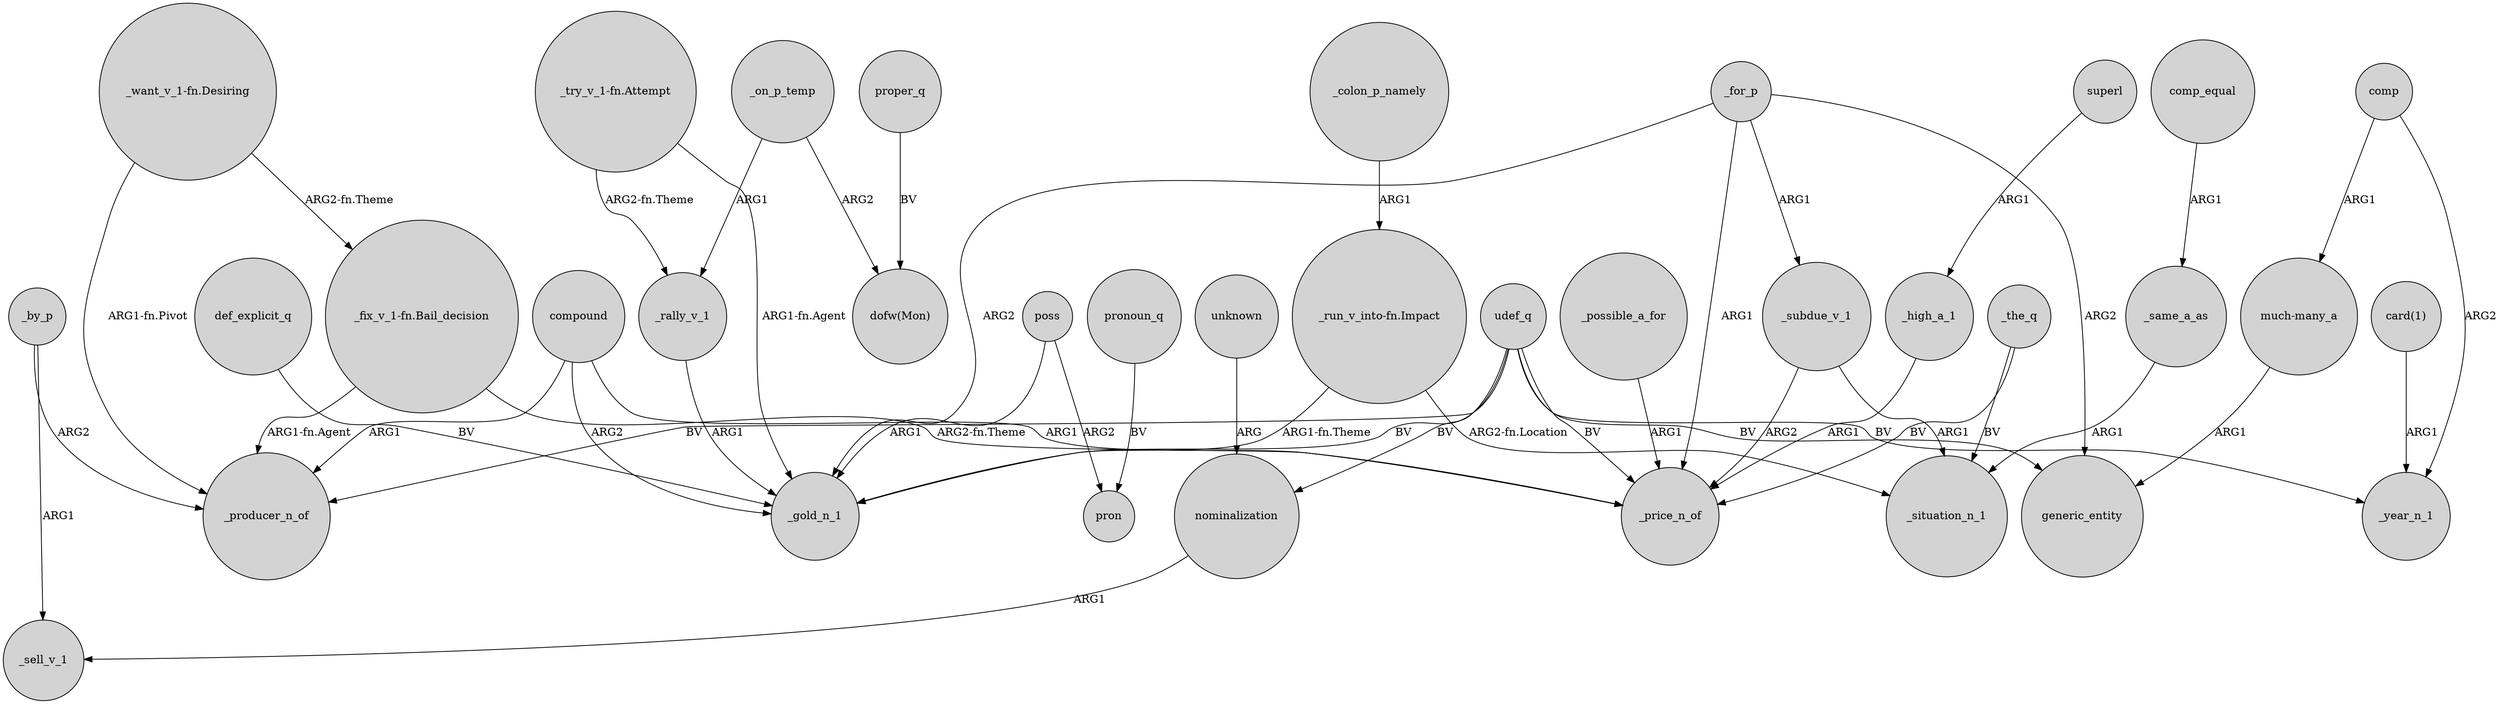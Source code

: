 digraph {
	node [shape=circle style=filled]
	"_try_v_1-fn.Attempt" -> _rally_v_1 [label="ARG2-fn.Theme"]
	nominalization -> _sell_v_1 [label=ARG1]
	_subdue_v_1 -> _situation_n_1 [label=ARG1]
	"_try_v_1-fn.Attempt" -> _gold_n_1 [label="ARG1-fn.Agent"]
	compound -> _producer_n_of [label=ARG1]
	unknown -> nominalization [label=ARG]
	udef_q -> _price_n_of [label=BV]
	udef_q -> generic_entity [label=BV]
	poss -> pron [label=ARG2]
	"much-many_a" -> generic_entity [label=ARG1]
	superl -> _high_a_1 [label=ARG1]
	"_run_v_into-fn.Impact" -> _situation_n_1 [label="ARG2-fn.Location"]
	_for_p -> _subdue_v_1 [label=ARG1]
	_rally_v_1 -> _gold_n_1 [label=ARG1]
	_for_p -> generic_entity [label=ARG2]
	"_want_v_1-fn.Desiring" -> _producer_n_of [label="ARG1-fn.Pivot"]
	"_fix_v_1-fn.Bail_decision" -> _producer_n_of [label="ARG1-fn.Agent"]
	_subdue_v_1 -> _price_n_of [label=ARG2]
	_the_q -> _situation_n_1 [label=BV]
	compound -> _gold_n_1 [label=ARG2]
	"_fix_v_1-fn.Bail_decision" -> _price_n_of [label="ARG2-fn.Theme"]
	_the_q -> _price_n_of [label=BV]
	_by_p -> _producer_n_of [label=ARG2]
	_for_p -> _price_n_of [label=ARG1]
	udef_q -> _producer_n_of [label=BV]
	_possible_a_for -> _price_n_of [label=ARG1]
	"_want_v_1-fn.Desiring" -> "_fix_v_1-fn.Bail_decision" [label="ARG2-fn.Theme"]
	_colon_p_namely -> "_run_v_into-fn.Impact" [label=ARG1]
	_same_a_as -> _situation_n_1 [label=ARG1]
	pronoun_q -> pron [label=BV]
	_high_a_1 -> _price_n_of [label=ARG1]
	comp_equal -> _same_a_as [label=ARG1]
	comp -> "much-many_a" [label=ARG1]
	_for_p -> _gold_n_1 [label=ARG2]
	udef_q -> _gold_n_1 [label=BV]
	proper_q -> "dofw(Mon)" [label=BV]
	poss -> _gold_n_1 [label=ARG1]
	udef_q -> nominalization [label=BV]
	_on_p_temp -> "dofw(Mon)" [label=ARG2]
	"card(1)" -> _year_n_1 [label=ARG1]
	udef_q -> _year_n_1 [label=BV]
	comp -> _year_n_1 [label=ARG2]
	def_explicit_q -> _gold_n_1 [label=BV]
	compound -> _price_n_of [label=ARG1]
	_by_p -> _sell_v_1 [label=ARG1]
	"_run_v_into-fn.Impact" -> _gold_n_1 [label="ARG1-fn.Theme"]
	_on_p_temp -> _rally_v_1 [label=ARG1]
}
